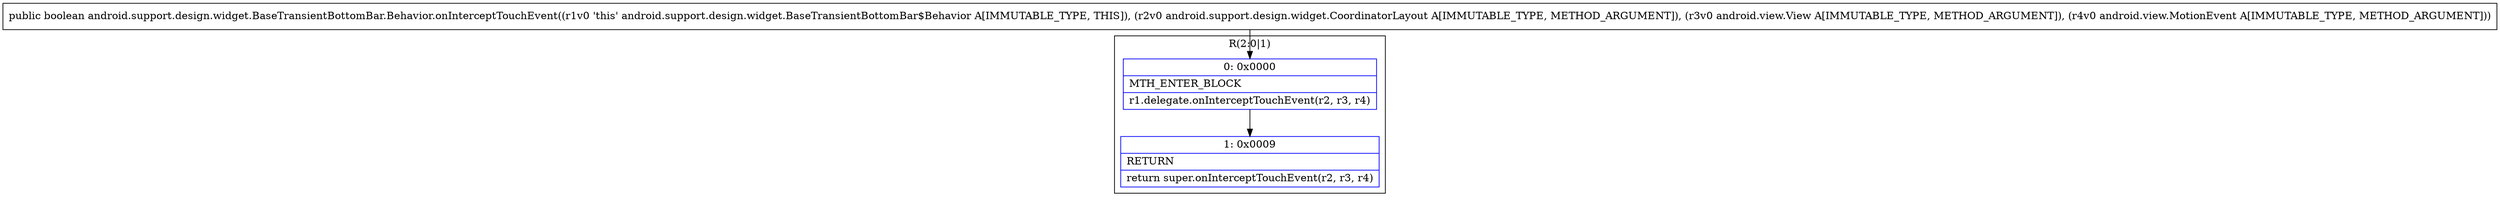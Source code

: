 digraph "CFG forandroid.support.design.widget.BaseTransientBottomBar.Behavior.onInterceptTouchEvent(Landroid\/support\/design\/widget\/CoordinatorLayout;Landroid\/view\/View;Landroid\/view\/MotionEvent;)Z" {
subgraph cluster_Region_1672891869 {
label = "R(2:0|1)";
node [shape=record,color=blue];
Node_0 [shape=record,label="{0\:\ 0x0000|MTH_ENTER_BLOCK\l|r1.delegate.onInterceptTouchEvent(r2, r3, r4)\l}"];
Node_1 [shape=record,label="{1\:\ 0x0009|RETURN\l|return super.onInterceptTouchEvent(r2, r3, r4)\l}"];
}
MethodNode[shape=record,label="{public boolean android.support.design.widget.BaseTransientBottomBar.Behavior.onInterceptTouchEvent((r1v0 'this' android.support.design.widget.BaseTransientBottomBar$Behavior A[IMMUTABLE_TYPE, THIS]), (r2v0 android.support.design.widget.CoordinatorLayout A[IMMUTABLE_TYPE, METHOD_ARGUMENT]), (r3v0 android.view.View A[IMMUTABLE_TYPE, METHOD_ARGUMENT]), (r4v0 android.view.MotionEvent A[IMMUTABLE_TYPE, METHOD_ARGUMENT])) }"];
MethodNode -> Node_0;
Node_0 -> Node_1;
}

